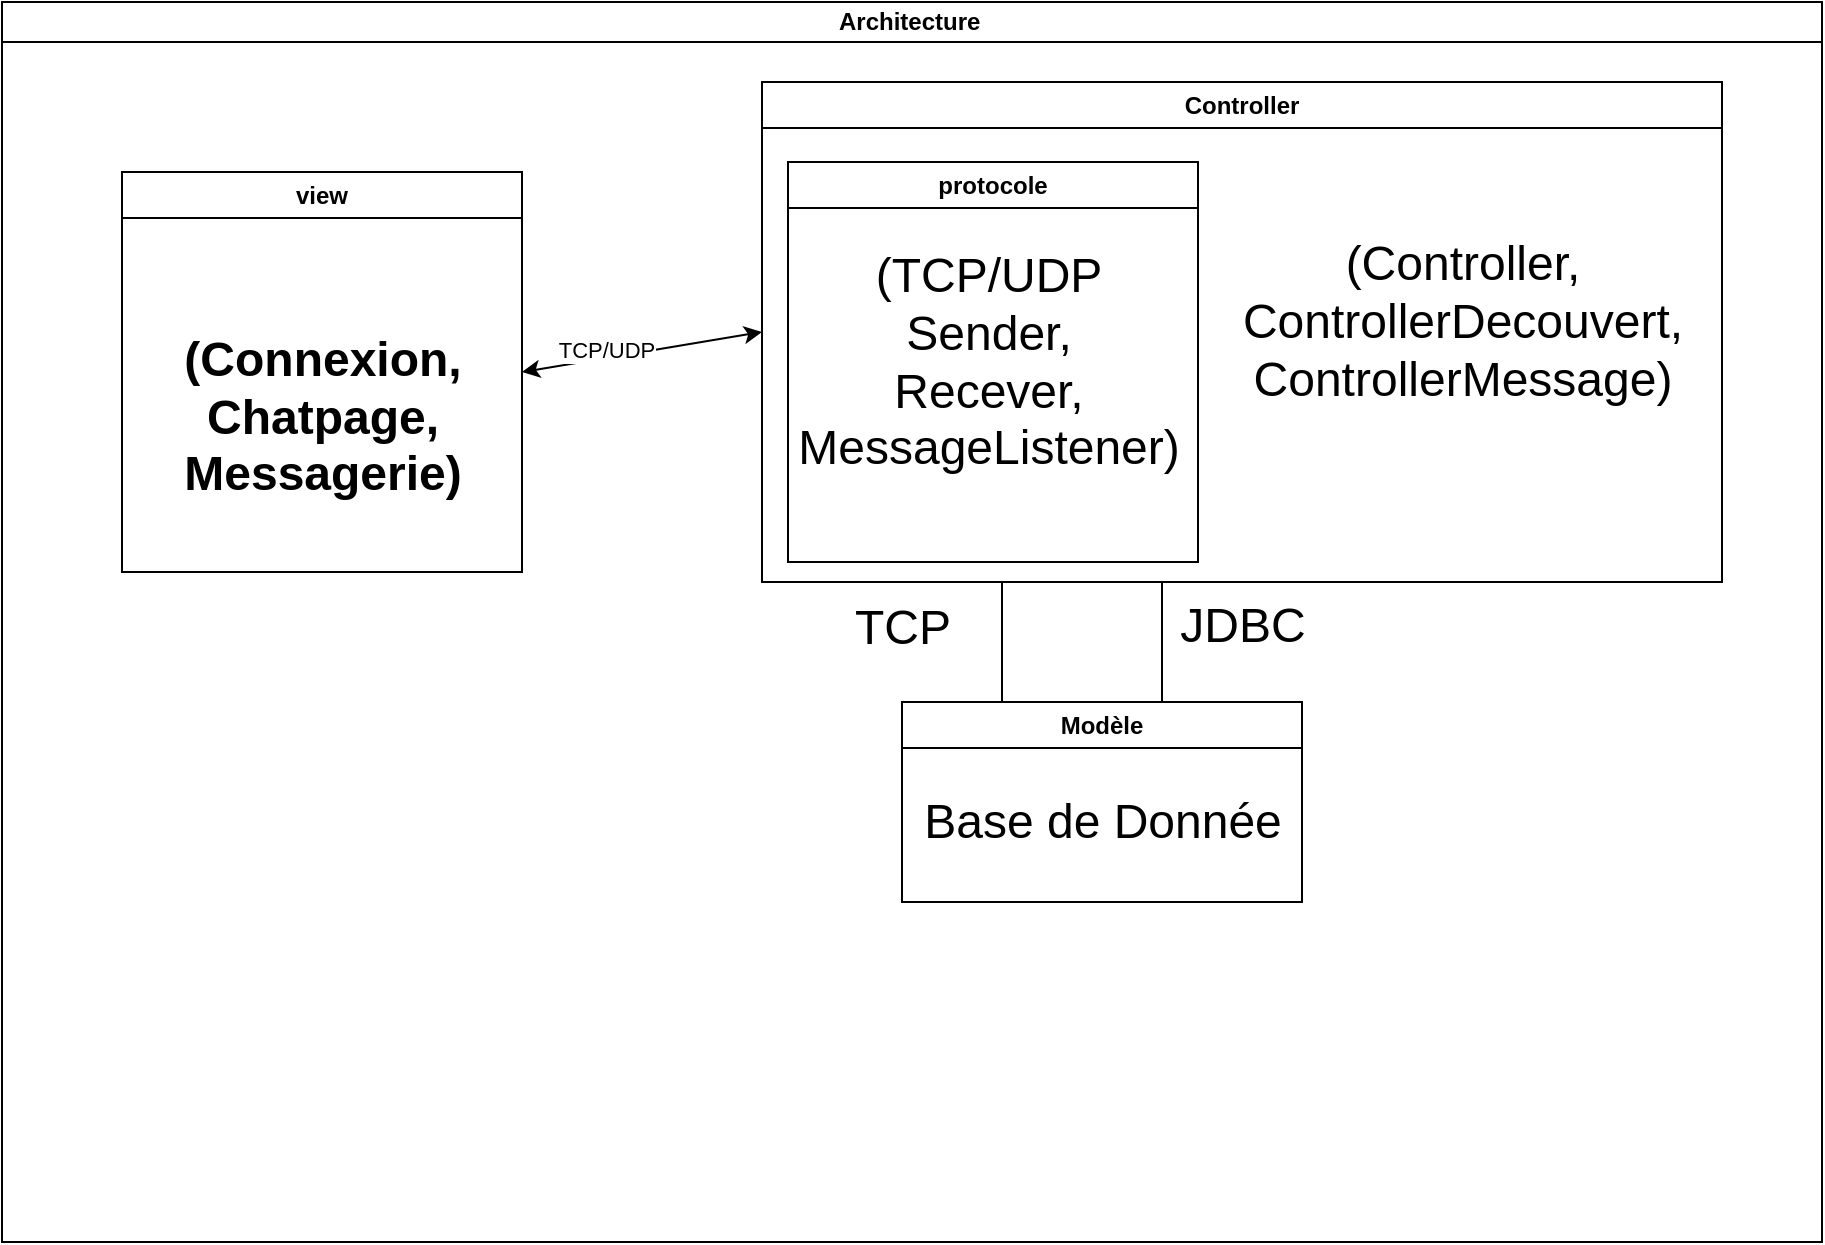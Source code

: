 <mxfile version="22.1.21" type="google">
  <diagram id="prtHgNgQTEPvFCAcTncT" name="Page-1">
    <mxGraphModel grid="1" page="1" gridSize="10" guides="1" tooltips="1" connect="1" arrows="1" fold="1" pageScale="1" pageWidth="827" pageHeight="1169" math="0" shadow="0">
      <root>
        <mxCell id="0" />
        <mxCell id="1" parent="0" />
        <mxCell id="dNxyNK7c78bLwvsdeMH5-11" value="Architecture&amp;nbsp;" style="swimlane;html=1;startSize=20;horizontal=1;containerType=tree;glass=0;" vertex="1" parent="1">
          <mxGeometry x="60" y="50" width="910" height="620" as="geometry" />
        </mxCell>
        <mxCell id="b315H4M1gstyqt09m6Y2-3" value="view" style="swimlane;whiteSpace=wrap;html=1;startSize=23;" vertex="1" parent="dNxyNK7c78bLwvsdeMH5-11">
          <mxGeometry x="60" y="85" width="200" height="200" as="geometry" />
        </mxCell>
        <mxCell id="b315H4M1gstyqt09m6Y2-4" value="&lt;font style=&quot;font-size: 24px;&quot;&gt;&lt;br style=&quot;border-color: var(--border-color); font-weight: 700; text-align: left;&quot;&gt;&lt;span style=&quot;font-weight: 700; text-align: left;&quot;&gt;(Connexion,&lt;/span&gt;&lt;br style=&quot;border-color: var(--border-color); font-weight: 700; text-align: left;&quot;&gt;&lt;span style=&quot;font-weight: 700; text-align: left;&quot;&gt;Chatpage,&lt;/span&gt;&lt;br style=&quot;border-color: var(--border-color); font-weight: 700; text-align: left;&quot;&gt;&lt;span style=&quot;font-weight: 700; text-align: left;&quot;&gt;Messagerie)&lt;/span&gt;&lt;/font&gt;" style="text;html=1;align=center;verticalAlign=middle;resizable=0;points=[];autosize=1;strokeColor=none;fillColor=none;" vertex="1" parent="b315H4M1gstyqt09m6Y2-3">
          <mxGeometry x="20" y="43" width="160" height="130" as="geometry" />
        </mxCell>
        <mxCell id="b315H4M1gstyqt09m6Y2-6" value="" style="endArrow=classic;startArrow=classic;html=1;rounded=0;exitX=1;exitY=0.5;exitDx=0;exitDy=0;entryX=0;entryY=0.5;entryDx=0;entryDy=0;" edge="1" parent="dNxyNK7c78bLwvsdeMH5-11" source="b315H4M1gstyqt09m6Y2-3" target="b315H4M1gstyqt09m6Y2-10">
          <mxGeometry width="50" height="50" relative="1" as="geometry">
            <mxPoint x="320" y="150" as="sourcePoint" />
            <mxPoint x="370" y="100" as="targetPoint" />
          </mxGeometry>
        </mxCell>
        <mxCell id="b315H4M1gstyqt09m6Y2-8" value="TCP/UDP" style="edgeLabel;html=1;align=center;verticalAlign=middle;resizable=0;points=[];" connectable="0" vertex="1" parent="b315H4M1gstyqt09m6Y2-6">
          <mxGeometry x="-0.31" y="4" relative="1" as="geometry">
            <mxPoint x="1" as="offset" />
          </mxGeometry>
        </mxCell>
        <mxCell id="b315H4M1gstyqt09m6Y2-10" value="Controller" style="swimlane;whiteSpace=wrap;html=1;" vertex="1" parent="dNxyNK7c78bLwvsdeMH5-11">
          <mxGeometry x="380" y="40" width="480" height="250" as="geometry" />
        </mxCell>
        <mxCell id="b315H4M1gstyqt09m6Y2-11" value="&lt;font style=&quot;font-size: 24px;&quot;&gt;(Controller,&lt;br&gt;ControllerDecouvert,&lt;br&gt;ControllerMessage)&lt;/font&gt;" style="text;html=1;align=center;verticalAlign=middle;resizable=0;points=[];autosize=1;strokeColor=none;fillColor=none;" vertex="1" parent="b315H4M1gstyqt09m6Y2-10">
          <mxGeometry x="230" y="70" width="240" height="100" as="geometry" />
        </mxCell>
        <mxCell id="b315H4M1gstyqt09m6Y2-7" value="protocole" style="swimlane;whiteSpace=wrap;html=1;" vertex="1" parent="b315H4M1gstyqt09m6Y2-10">
          <mxGeometry x="13" y="40" width="205" height="200" as="geometry" />
        </mxCell>
        <mxCell id="b315H4M1gstyqt09m6Y2-9" value="&lt;font style=&quot;font-size: 24px;&quot;&gt;(TCP/UDP &lt;br&gt;Sender,&lt;br&gt;Recever,&lt;br&gt;MessageListener)&lt;/font&gt;" style="text;html=1;align=center;verticalAlign=middle;resizable=0;points=[];autosize=1;strokeColor=none;fillColor=none;" vertex="1" parent="b315H4M1gstyqt09m6Y2-7">
          <mxGeometry x="-5" y="35" width="210" height="130" as="geometry" />
        </mxCell>
        <mxCell id="b315H4M1gstyqt09m6Y2-12" value="Modèle" style="swimlane;whiteSpace=wrap;html=1;" vertex="1" parent="dNxyNK7c78bLwvsdeMH5-11">
          <mxGeometry x="450" y="350" width="200" height="100" as="geometry" />
        </mxCell>
        <mxCell id="b315H4M1gstyqt09m6Y2-13" value="&lt;font style=&quot;font-size: 24px;&quot;&gt;Base de Donnée&lt;/font&gt;" style="text;html=1;align=center;verticalAlign=middle;resizable=0;points=[];autosize=1;strokeColor=none;fillColor=none;" vertex="1" parent="b315H4M1gstyqt09m6Y2-12">
          <mxGeometry y="40" width="200" height="40" as="geometry" />
        </mxCell>
        <mxCell id="b315H4M1gstyqt09m6Y2-14" value="" style="endArrow=none;html=1;rounded=0;exitX=0.25;exitY=0;exitDx=0;exitDy=0;entryX=0.25;entryY=1;entryDx=0;entryDy=0;" edge="1" parent="dNxyNK7c78bLwvsdeMH5-11" source="b315H4M1gstyqt09m6Y2-12" target="b315H4M1gstyqt09m6Y2-10">
          <mxGeometry width="50" height="50" relative="1" as="geometry">
            <mxPoint x="460" y="330" as="sourcePoint" />
            <mxPoint x="510" y="280" as="targetPoint" />
          </mxGeometry>
        </mxCell>
        <mxCell id="b315H4M1gstyqt09m6Y2-15" value="" style="endArrow=none;html=1;rounded=0;exitX=0.25;exitY=0;exitDx=0;exitDy=0;entryX=0.25;entryY=1;entryDx=0;entryDy=0;" edge="1" parent="dNxyNK7c78bLwvsdeMH5-11">
          <mxGeometry width="50" height="50" relative="1" as="geometry">
            <mxPoint x="580" y="350" as="sourcePoint" />
            <mxPoint x="580" y="290" as="targetPoint" />
          </mxGeometry>
        </mxCell>
        <mxCell id="b315H4M1gstyqt09m6Y2-18" value="&lt;font style=&quot;font-size: 24px;&quot;&gt;JDBC&lt;/font&gt;" style="edgeLabel;html=1;align=center;verticalAlign=middle;resizable=0;points=[];" connectable="0" vertex="1" parent="b315H4M1gstyqt09m6Y2-15">
          <mxGeometry x="0.284" y="-3" relative="1" as="geometry">
            <mxPoint x="37" as="offset" />
          </mxGeometry>
        </mxCell>
        <mxCell id="b315H4M1gstyqt09m6Y2-16" value="&lt;font style=&quot;font-size: 24px;&quot;&gt;TCP&lt;/font&gt;" style="text;html=1;align=center;verticalAlign=middle;resizable=0;points=[];autosize=1;strokeColor=none;fillColor=none;" vertex="1" parent="1">
          <mxGeometry x="475" y="343" width="70" height="40" as="geometry" />
        </mxCell>
      </root>
    </mxGraphModel>
  </diagram>
</mxfile>
